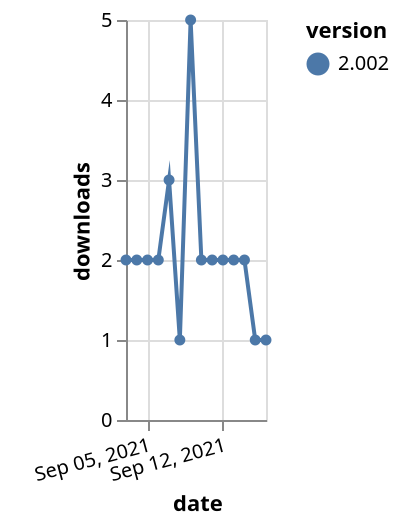 {"$schema": "https://vega.github.io/schema/vega-lite/v5.json", "description": "A simple bar chart with embedded data.", "data": {"values": [{"date": "2021-09-03", "total": 2542, "delta": 2, "version": "2.002"}, {"date": "2021-09-04", "total": 2544, "delta": 2, "version": "2.002"}, {"date": "2021-09-05", "total": 2546, "delta": 2, "version": "2.002"}, {"date": "2021-09-06", "total": 2548, "delta": 2, "version": "2.002"}, {"date": "2021-09-07", "total": 2551, "delta": 3, "version": "2.002"}, {"date": "2021-09-08", "total": 2552, "delta": 1, "version": "2.002"}, {"date": "2021-09-09", "total": 2557, "delta": 5, "version": "2.002"}, {"date": "2021-09-10", "total": 2559, "delta": 2, "version": "2.002"}, {"date": "2021-09-11", "total": 2561, "delta": 2, "version": "2.002"}, {"date": "2021-09-12", "total": 2563, "delta": 2, "version": "2.002"}, {"date": "2021-09-13", "total": 2565, "delta": 2, "version": "2.002"}, {"date": "2021-09-14", "total": 2567, "delta": 2, "version": "2.002"}, {"date": "2021-09-15", "total": 2568, "delta": 1, "version": "2.002"}, {"date": "2021-09-16", "total": 2569, "delta": 1, "version": "2.002"}]}, "width": "container", "mark": {"type": "line", "point": {"filled": true}}, "encoding": {"x": {"field": "date", "type": "temporal", "timeUnit": "yearmonthdate", "title": "date", "axis": {"labelAngle": -15}}, "y": {"field": "delta", "type": "quantitative", "title": "downloads"}, "color": {"field": "version", "type": "nominal"}, "tooltip": {"field": "delta"}}}